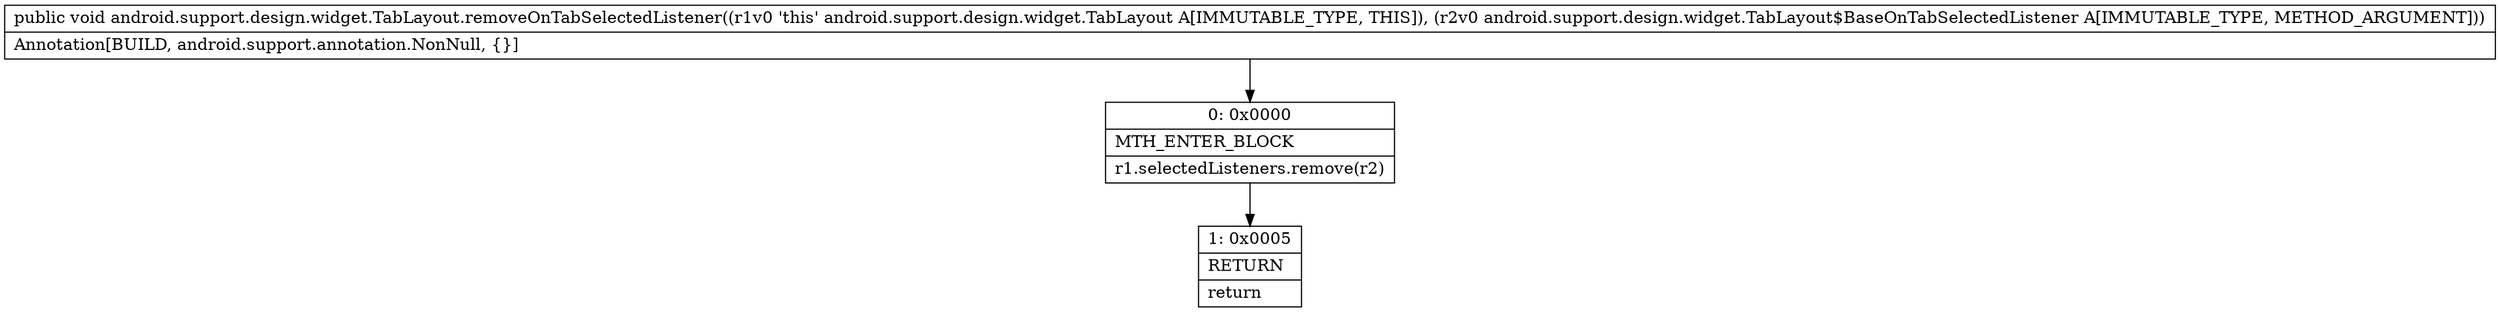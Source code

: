 digraph "CFG forandroid.support.design.widget.TabLayout.removeOnTabSelectedListener(Landroid\/support\/design\/widget\/TabLayout$BaseOnTabSelectedListener;)V" {
Node_0 [shape=record,label="{0\:\ 0x0000|MTH_ENTER_BLOCK\l|r1.selectedListeners.remove(r2)\l}"];
Node_1 [shape=record,label="{1\:\ 0x0005|RETURN\l|return\l}"];
MethodNode[shape=record,label="{public void android.support.design.widget.TabLayout.removeOnTabSelectedListener((r1v0 'this' android.support.design.widget.TabLayout A[IMMUTABLE_TYPE, THIS]), (r2v0 android.support.design.widget.TabLayout$BaseOnTabSelectedListener A[IMMUTABLE_TYPE, METHOD_ARGUMENT]))  | Annotation[BUILD, android.support.annotation.NonNull, \{\}]\l}"];
MethodNode -> Node_0;
Node_0 -> Node_1;
}


